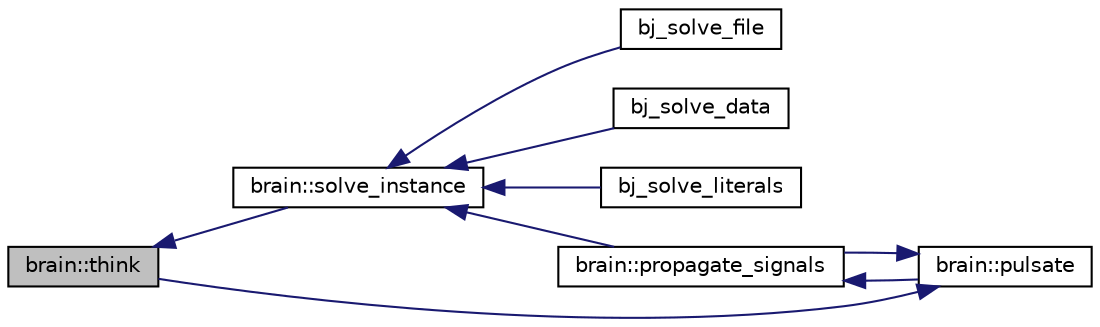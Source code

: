 digraph "brain::think"
{
 // INTERACTIVE_SVG=YES
  edge [fontname="Helvetica",fontsize="10",labelfontname="Helvetica",labelfontsize="10"];
  node [fontname="Helvetica",fontsize="10",shape=record];
  rankdir="LR";
  Node1 [label="brain::think",height=0.2,width=0.4,color="black", fillcolor="grey75", style="filled", fontcolor="black"];
  Node1 -> Node2 [dir="back",color="midnightblue",fontsize="10",style="solid",fontname="Helvetica"];
  Node2 [label="brain::solve_instance",height=0.2,width=0.4,color="black", fillcolor="white", style="filled",URL="$d7/d79/classbrain.html#a2daa8c1c03eea62a51a359470bb64cc7",tooltip="This is the starting point to solve any instance. It is the main function of the implementation. "];
  Node2 -> Node3 [dir="back",color="midnightblue",fontsize="10",style="solid",fontname="Helvetica"];
  Node3 [label="bj_solve_file",height=0.2,width=0.4,color="black", fillcolor="white", style="filled",URL="$dc/d3c/ben__jose_8h.html#a65eb23939cc4ae39654dbd93343580c8"];
  Node2 -> Node4 [dir="back",color="midnightblue",fontsize="10",style="solid",fontname="Helvetica"];
  Node4 [label="bj_solve_data",height=0.2,width=0.4,color="black", fillcolor="white", style="filled",URL="$dc/d3c/ben__jose_8h.html#a45eef575a2ca6c6b90e0a1d998f1eb7d"];
  Node2 -> Node5 [dir="back",color="midnightblue",fontsize="10",style="solid",fontname="Helvetica"];
  Node5 [label="bj_solve_literals",height=0.2,width=0.4,color="black", fillcolor="white", style="filled",URL="$dc/d3c/ben__jose_8h.html#a2818f32df95b8d462f49a201ce371142"];
  Node2 -> Node6 [dir="back",color="midnightblue",fontsize="10",style="solid",fontname="Helvetica"];
  Node6 [label="brain::propagate_signals",height=0.2,width=0.4,color="black", fillcolor="white", style="filled",URL="$d7/d79/classbrain.html#a28eeaf513dd81fcb3dcb21fb37f58ccb",tooltip="This is function does BCP and most of the maintaining of the neuromap s (candidates) to be written an..."];
  Node6 -> Node7 [dir="back",color="midnightblue",fontsize="10",style="solid",fontname="Helvetica"];
  Node7 [label="brain::pulsate",height=0.2,width=0.4,color="black", fillcolor="white", style="filled",URL="$d7/d79/classbrain.html#a9728a44b4e7b71ddb4a47bb25af05612",tooltip="This is the basic step function while solving an instance. It does one full backtrack. "];
  Node7 -> Node1 [dir="back",color="midnightblue",fontsize="10",style="solid",fontname="Helvetica"];
  Node7 -> Node6 [dir="back",color="midnightblue",fontsize="10",style="solid",fontname="Helvetica"];
}
